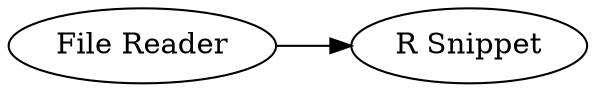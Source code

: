 digraph {
	"-4496417627736447703_2" [label="R Snippet"]
	"-4496417627736447703_1" [label="File Reader"]
	"-4496417627736447703_1" -> "-4496417627736447703_2"
	rankdir=LR
}
